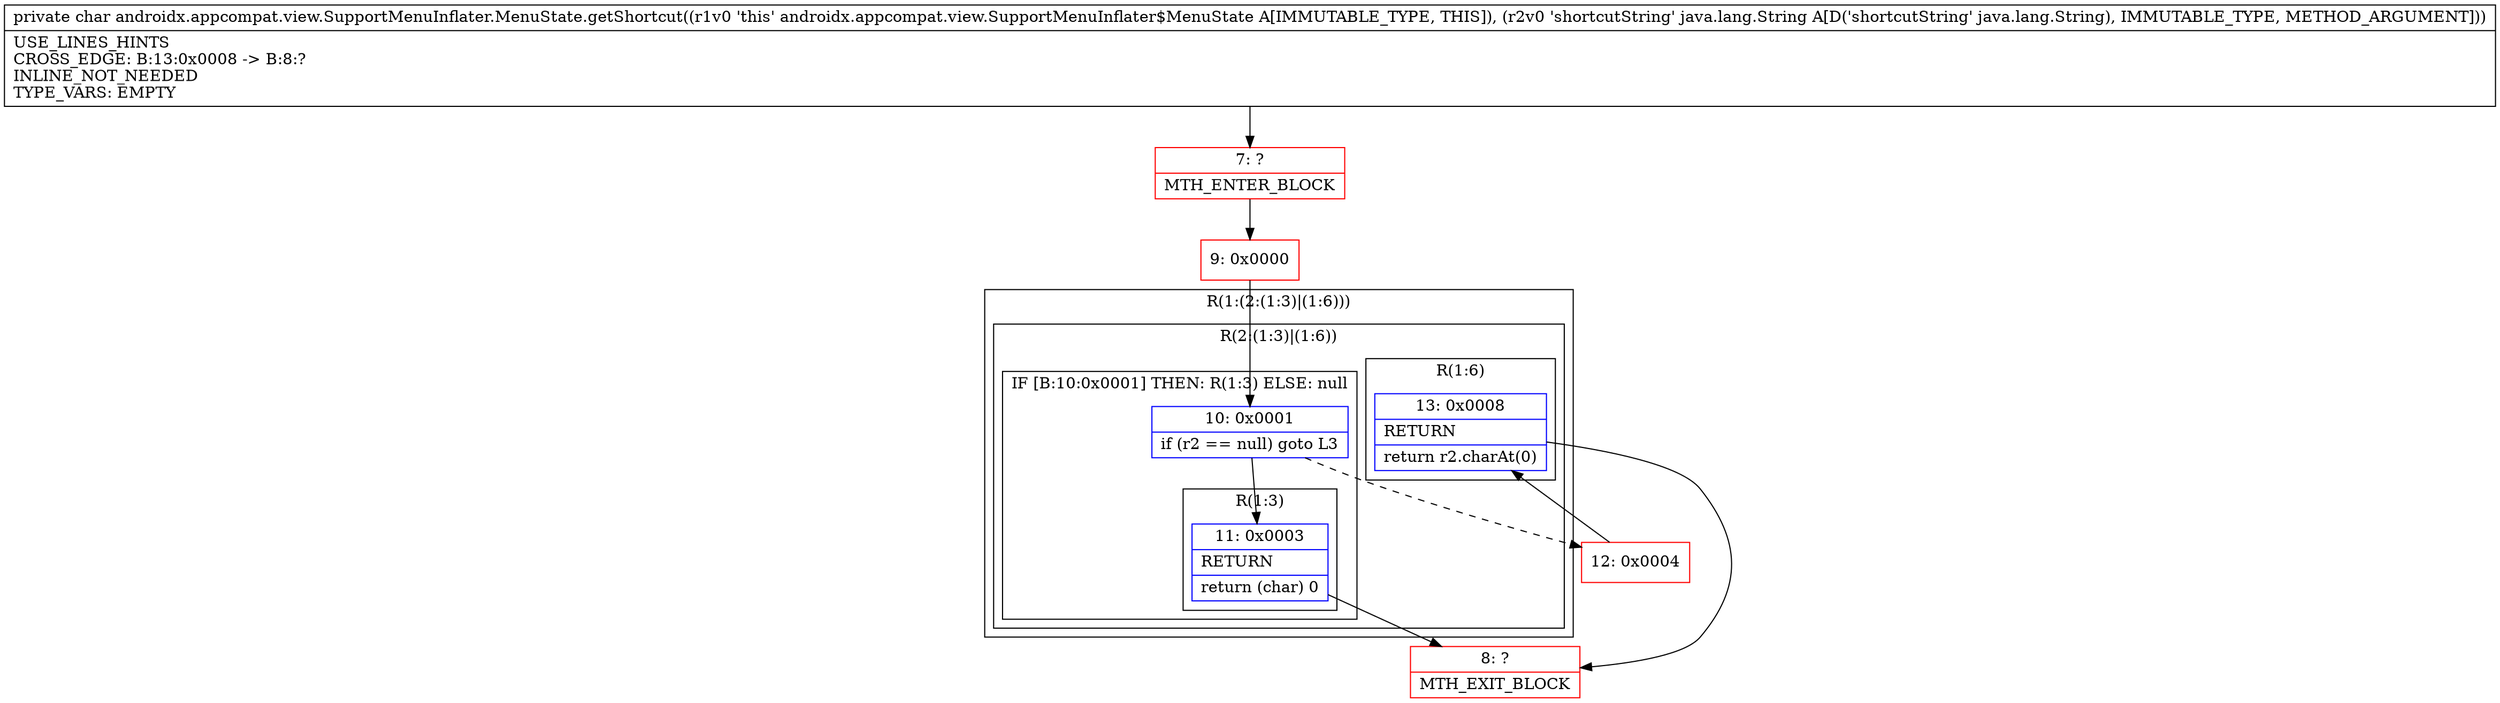 digraph "CFG forandroidx.appcompat.view.SupportMenuInflater.MenuState.getShortcut(Ljava\/lang\/String;)C" {
subgraph cluster_Region_888504012 {
label = "R(1:(2:(1:3)|(1:6)))";
node [shape=record,color=blue];
subgraph cluster_Region_312702826 {
label = "R(2:(1:3)|(1:6))";
node [shape=record,color=blue];
subgraph cluster_IfRegion_2077295131 {
label = "IF [B:10:0x0001] THEN: R(1:3) ELSE: null";
node [shape=record,color=blue];
Node_10 [shape=record,label="{10\:\ 0x0001|if (r2 == null) goto L3\l}"];
subgraph cluster_Region_659039346 {
label = "R(1:3)";
node [shape=record,color=blue];
Node_11 [shape=record,label="{11\:\ 0x0003|RETURN\l|return (char) 0\l}"];
}
}
subgraph cluster_Region_953433417 {
label = "R(1:6)";
node [shape=record,color=blue];
Node_13 [shape=record,label="{13\:\ 0x0008|RETURN\l|return r2.charAt(0)\l}"];
}
}
}
Node_7 [shape=record,color=red,label="{7\:\ ?|MTH_ENTER_BLOCK\l}"];
Node_9 [shape=record,color=red,label="{9\:\ 0x0000}"];
Node_8 [shape=record,color=red,label="{8\:\ ?|MTH_EXIT_BLOCK\l}"];
Node_12 [shape=record,color=red,label="{12\:\ 0x0004}"];
MethodNode[shape=record,label="{private char androidx.appcompat.view.SupportMenuInflater.MenuState.getShortcut((r1v0 'this' androidx.appcompat.view.SupportMenuInflater$MenuState A[IMMUTABLE_TYPE, THIS]), (r2v0 'shortcutString' java.lang.String A[D('shortcutString' java.lang.String), IMMUTABLE_TYPE, METHOD_ARGUMENT]))  | USE_LINES_HINTS\lCROSS_EDGE: B:13:0x0008 \-\> B:8:?\lINLINE_NOT_NEEDED\lTYPE_VARS: EMPTY\l}"];
MethodNode -> Node_7;Node_10 -> Node_11;
Node_10 -> Node_12[style=dashed];
Node_11 -> Node_8;
Node_13 -> Node_8;
Node_7 -> Node_9;
Node_9 -> Node_10;
Node_12 -> Node_13;
}

